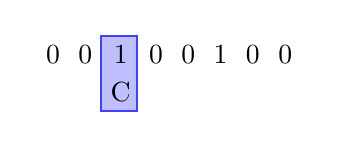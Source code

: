 \begin{tikzpicture}
    \matrix (m) at (0,0) [matrix of nodes] {
        0 & 0 & 1 & 0 & 0 & 1 & 0 & 0 \\
          &   & C &   &   &  \\
    };

    \begin{pgfonlayer}{background}
        \draw[draw=blue!75,fill=blue!25,thick] (m-2-3.south west) rectangle (m-1-3.north east);
    \end{pgfonlayer}
\end{tikzpicture}

